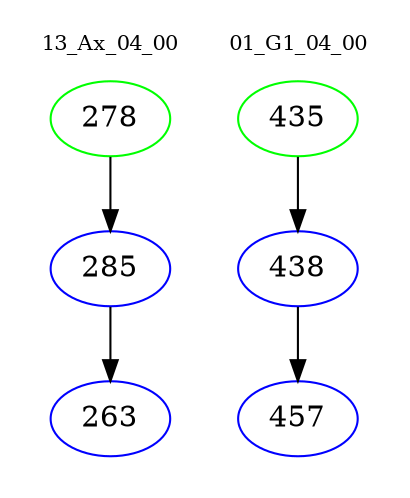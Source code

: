 digraph{
subgraph cluster_0 {
color = white
label = "13_Ax_04_00";
fontsize=10;
T0_278 [label="278", color="green"]
T0_278 -> T0_285 [color="black"]
T0_285 [label="285", color="blue"]
T0_285 -> T0_263 [color="black"]
T0_263 [label="263", color="blue"]
}
subgraph cluster_1 {
color = white
label = "01_G1_04_00";
fontsize=10;
T1_435 [label="435", color="green"]
T1_435 -> T1_438 [color="black"]
T1_438 [label="438", color="blue"]
T1_438 -> T1_457 [color="black"]
T1_457 [label="457", color="blue"]
}
}

